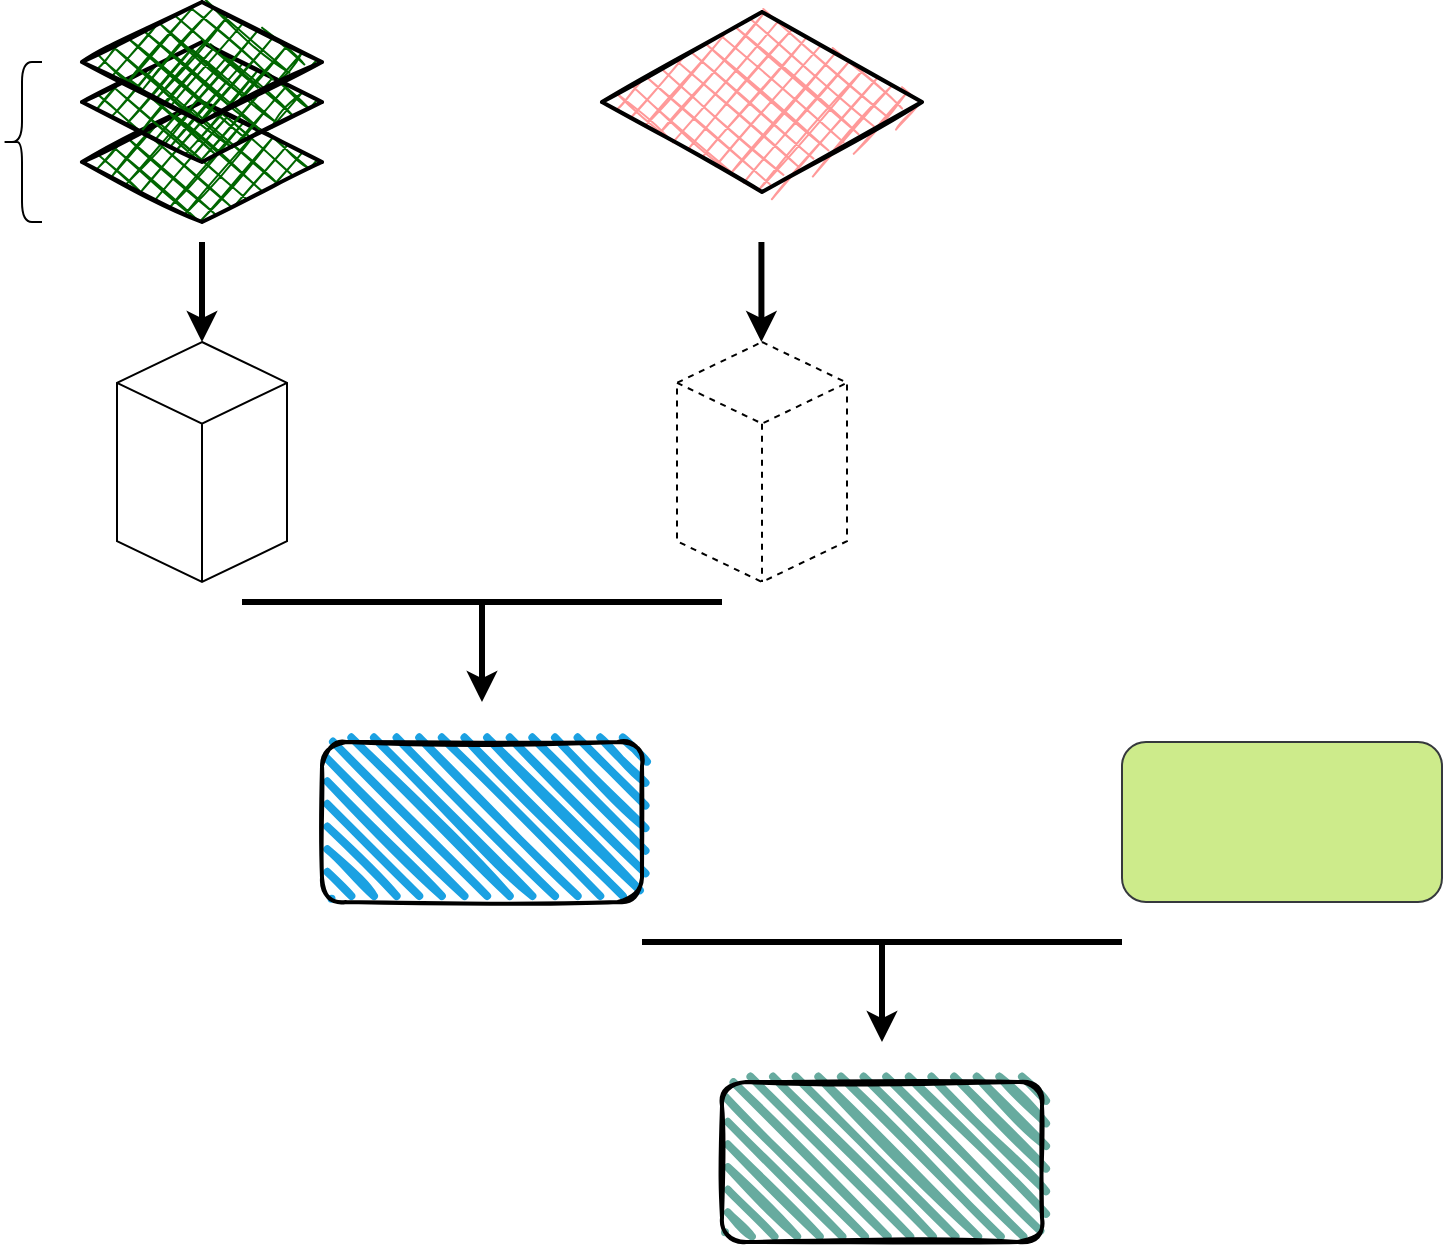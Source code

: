 <mxfile version="28.2.5">
  <diagram name="Page-1" id="5Wq4rCirBcs_7Kx6MRLl">
    <mxGraphModel dx="1366" dy="735" grid="1" gridSize="10" guides="1" tooltips="1" connect="1" arrows="1" fold="1" page="1" pageScale="1" pageWidth="1100" pageHeight="850" math="0" shadow="0">
      <root>
        <mxCell id="0" />
        <mxCell id="1" parent="0" />
        <mxCell id="HaeFooOfq4on6CiuENx2-18" value="" style="rhombus;whiteSpace=wrap;html=1;strokeWidth=2;fillWeight=-1;hachureGap=8;fillStyle=cross-hatch;fillColor=#006600;sketch=1;" vertex="1" parent="1">
          <mxGeometry x="280" y="140" width="120" height="60" as="geometry" />
        </mxCell>
        <mxCell id="HaeFooOfq4on6CiuENx2-17" value="" style="rhombus;whiteSpace=wrap;html=1;strokeWidth=2;fillWeight=-1;hachureGap=8;fillStyle=cross-hatch;fillColor=#006600;sketch=1;" vertex="1" parent="1">
          <mxGeometry x="280" y="110" width="120" height="60" as="geometry" />
        </mxCell>
        <mxCell id="HaeFooOfq4on6CiuENx2-4" value="" style="shape=curlyBracket;whiteSpace=wrap;html=1;rounded=1;labelPosition=left;verticalLabelPosition=middle;align=right;verticalAlign=middle;" vertex="1" parent="1">
          <mxGeometry x="240" y="120" width="20" height="80" as="geometry" />
        </mxCell>
        <mxCell id="HaeFooOfq4on6CiuENx2-8" value="" style="html=1;whiteSpace=wrap;shape=isoCube2;backgroundOutline=1;isoAngle=15;" vertex="1" parent="1">
          <mxGeometry x="297.5" y="260" width="85" height="120" as="geometry" />
        </mxCell>
        <mxCell id="HaeFooOfq4on6CiuENx2-9" value="" style="html=1;whiteSpace=wrap;shape=isoCube2;backgroundOutline=1;isoAngle=15;dashed=1;" vertex="1" parent="1">
          <mxGeometry x="577.5" y="260" width="85" height="120" as="geometry" />
        </mxCell>
        <mxCell id="HaeFooOfq4on6CiuENx2-10" value="" style="endArrow=classic;html=1;rounded=0;strokeWidth=3;" edge="1" parent="1" target="HaeFooOfq4on6CiuENx2-8">
          <mxGeometry width="50" height="50" relative="1" as="geometry">
            <mxPoint x="340" y="210" as="sourcePoint" />
            <mxPoint x="570" y="430" as="targetPoint" />
          </mxGeometry>
        </mxCell>
        <mxCell id="HaeFooOfq4on6CiuENx2-11" value="" style="endArrow=classic;html=1;rounded=0;strokeWidth=3;" edge="1" parent="1">
          <mxGeometry width="50" height="50" relative="1" as="geometry">
            <mxPoint x="619.71" y="210" as="sourcePoint" />
            <mxPoint x="619.71" y="260" as="targetPoint" />
          </mxGeometry>
        </mxCell>
        <mxCell id="HaeFooOfq4on6CiuENx2-12" value="" style="endArrow=none;html=1;rounded=0;strokeWidth=3;" edge="1" parent="1">
          <mxGeometry width="50" height="50" relative="1" as="geometry">
            <mxPoint x="360" y="390" as="sourcePoint" />
            <mxPoint x="600" y="390" as="targetPoint" />
          </mxGeometry>
        </mxCell>
        <mxCell id="HaeFooOfq4on6CiuENx2-13" value="" style="endArrow=classic;html=1;rounded=0;strokeWidth=3;" edge="1" parent="1">
          <mxGeometry width="50" height="50" relative="1" as="geometry">
            <mxPoint x="480" y="390" as="sourcePoint" />
            <mxPoint x="480" y="440" as="targetPoint" />
          </mxGeometry>
        </mxCell>
        <mxCell id="HaeFooOfq4on6CiuENx2-15" value="" style="rounded=1;whiteSpace=wrap;html=1;strokeWidth=2;fillWeight=4;hachureGap=8;hachureAngle=45;fillColor=#1ba1e2;sketch=1;" vertex="1" parent="1">
          <mxGeometry x="400" y="460" width="160" height="80" as="geometry" />
        </mxCell>
        <mxCell id="HaeFooOfq4on6CiuENx2-16" value="" style="rhombus;whiteSpace=wrap;html=1;strokeWidth=2;fillWeight=-1;hachureGap=8;fillStyle=cross-hatch;fillColor=#006600;sketch=1;" vertex="1" parent="1">
          <mxGeometry x="280" y="90" width="120" height="60" as="geometry" />
        </mxCell>
        <mxCell id="HaeFooOfq4on6CiuENx2-20" value="" style="rhombus;whiteSpace=wrap;html=1;strokeWidth=2;fillWeight=-1;hachureGap=8;fillStyle=cross-hatch;fillColor=#FF9999;sketch=1;" vertex="1" parent="1">
          <mxGeometry x="540" y="95" width="160" height="90" as="geometry" />
        </mxCell>
        <mxCell id="HaeFooOfq4on6CiuENx2-23" value="" style="rounded=1;whiteSpace=wrap;html=1;fillColor=#cdeb8b;strokeColor=#36393d;" vertex="1" parent="1">
          <mxGeometry x="800" y="460" width="160" height="80" as="geometry" />
        </mxCell>
        <mxCell id="HaeFooOfq4on6CiuENx2-24" value="" style="endArrow=none;html=1;rounded=0;strokeWidth=3;" edge="1" parent="1">
          <mxGeometry width="50" height="50" relative="1" as="geometry">
            <mxPoint x="560" y="560" as="sourcePoint" />
            <mxPoint x="800" y="560" as="targetPoint" />
          </mxGeometry>
        </mxCell>
        <mxCell id="HaeFooOfq4on6CiuENx2-25" value="" style="endArrow=classic;html=1;rounded=0;strokeWidth=3;" edge="1" parent="1">
          <mxGeometry width="50" height="50" relative="1" as="geometry">
            <mxPoint x="680" y="560" as="sourcePoint" />
            <mxPoint x="680" y="610" as="targetPoint" />
          </mxGeometry>
        </mxCell>
        <mxCell id="HaeFooOfq4on6CiuENx2-26" value="" style="rounded=1;whiteSpace=wrap;html=1;strokeWidth=2;fillWeight=4;hachureGap=8;hachureAngle=45;fillColor=#67AB9F;sketch=1;" vertex="1" parent="1">
          <mxGeometry x="600" y="630" width="160" height="80" as="geometry" />
        </mxCell>
      </root>
    </mxGraphModel>
  </diagram>
</mxfile>
